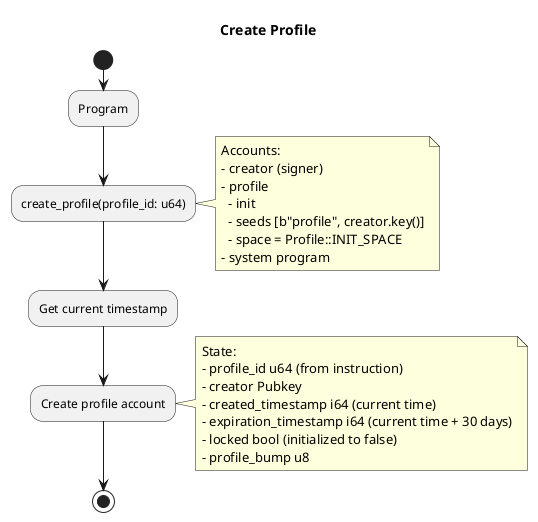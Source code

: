 @startuml create_profile
title Create Profile

start

:Program;

:create_profile(profile_id: u64);

note right
Accounts:
- creator (signer)
- profile
  - init
  - seeds [b"profile", creator.key()]
  - space = Profile::INIT_SPACE
- system program
end note

:Get current timestamp;

:Create profile account;

note right
State:
- profile_id u64 (from instruction)
- creator Pubkey
- created_timestamp i64 (current time)
- expiration_timestamp i64 (current time + 30 days)
- locked bool (initialized to false)
- profile_bump u8
end note

stop

@enduml